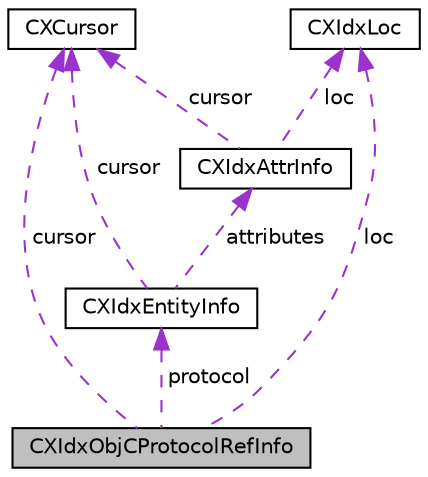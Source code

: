 digraph "CXIdxObjCProtocolRefInfo"
{
  edge [fontname="Helvetica",fontsize="10",labelfontname="Helvetica",labelfontsize="10"];
  node [fontname="Helvetica",fontsize="10",shape=record];
  Node1 [label="CXIdxObjCProtocolRefInfo",height=0.2,width=0.4,color="black", fillcolor="grey75", style="filled", fontcolor="black"];
  Node2 -> Node1 [dir="back",color="darkorchid3",fontsize="10",style="dashed",label=" cursor" ,fontname="Helvetica"];
  Node2 [label="CXCursor",height=0.2,width=0.4,color="black", fillcolor="white", style="filled",URL="$structCXCursor.html",tooltip="A cursor representing some element in the abstract syntax tree for a translation unit. "];
  Node3 -> Node1 [dir="back",color="darkorchid3",fontsize="10",style="dashed",label=" loc" ,fontname="Helvetica"];
  Node3 [label="CXIdxLoc",height=0.2,width=0.4,color="black", fillcolor="white", style="filled",URL="$structCXIdxLoc.html",tooltip="Source location passed to index callbacks. "];
  Node4 -> Node1 [dir="back",color="darkorchid3",fontsize="10",style="dashed",label=" protocol" ,fontname="Helvetica"];
  Node4 [label="CXIdxEntityInfo",height=0.2,width=0.4,color="black", fillcolor="white", style="filled",URL="$structCXIdxEntityInfo.html"];
  Node5 -> Node4 [dir="back",color="darkorchid3",fontsize="10",style="dashed",label=" attributes" ,fontname="Helvetica"];
  Node5 [label="CXIdxAttrInfo",height=0.2,width=0.4,color="black", fillcolor="white", style="filled",URL="$structCXIdxAttrInfo.html"];
  Node2 -> Node5 [dir="back",color="darkorchid3",fontsize="10",style="dashed",label=" cursor" ,fontname="Helvetica"];
  Node3 -> Node5 [dir="back",color="darkorchid3",fontsize="10",style="dashed",label=" loc" ,fontname="Helvetica"];
  Node2 -> Node4 [dir="back",color="darkorchid3",fontsize="10",style="dashed",label=" cursor" ,fontname="Helvetica"];
}
